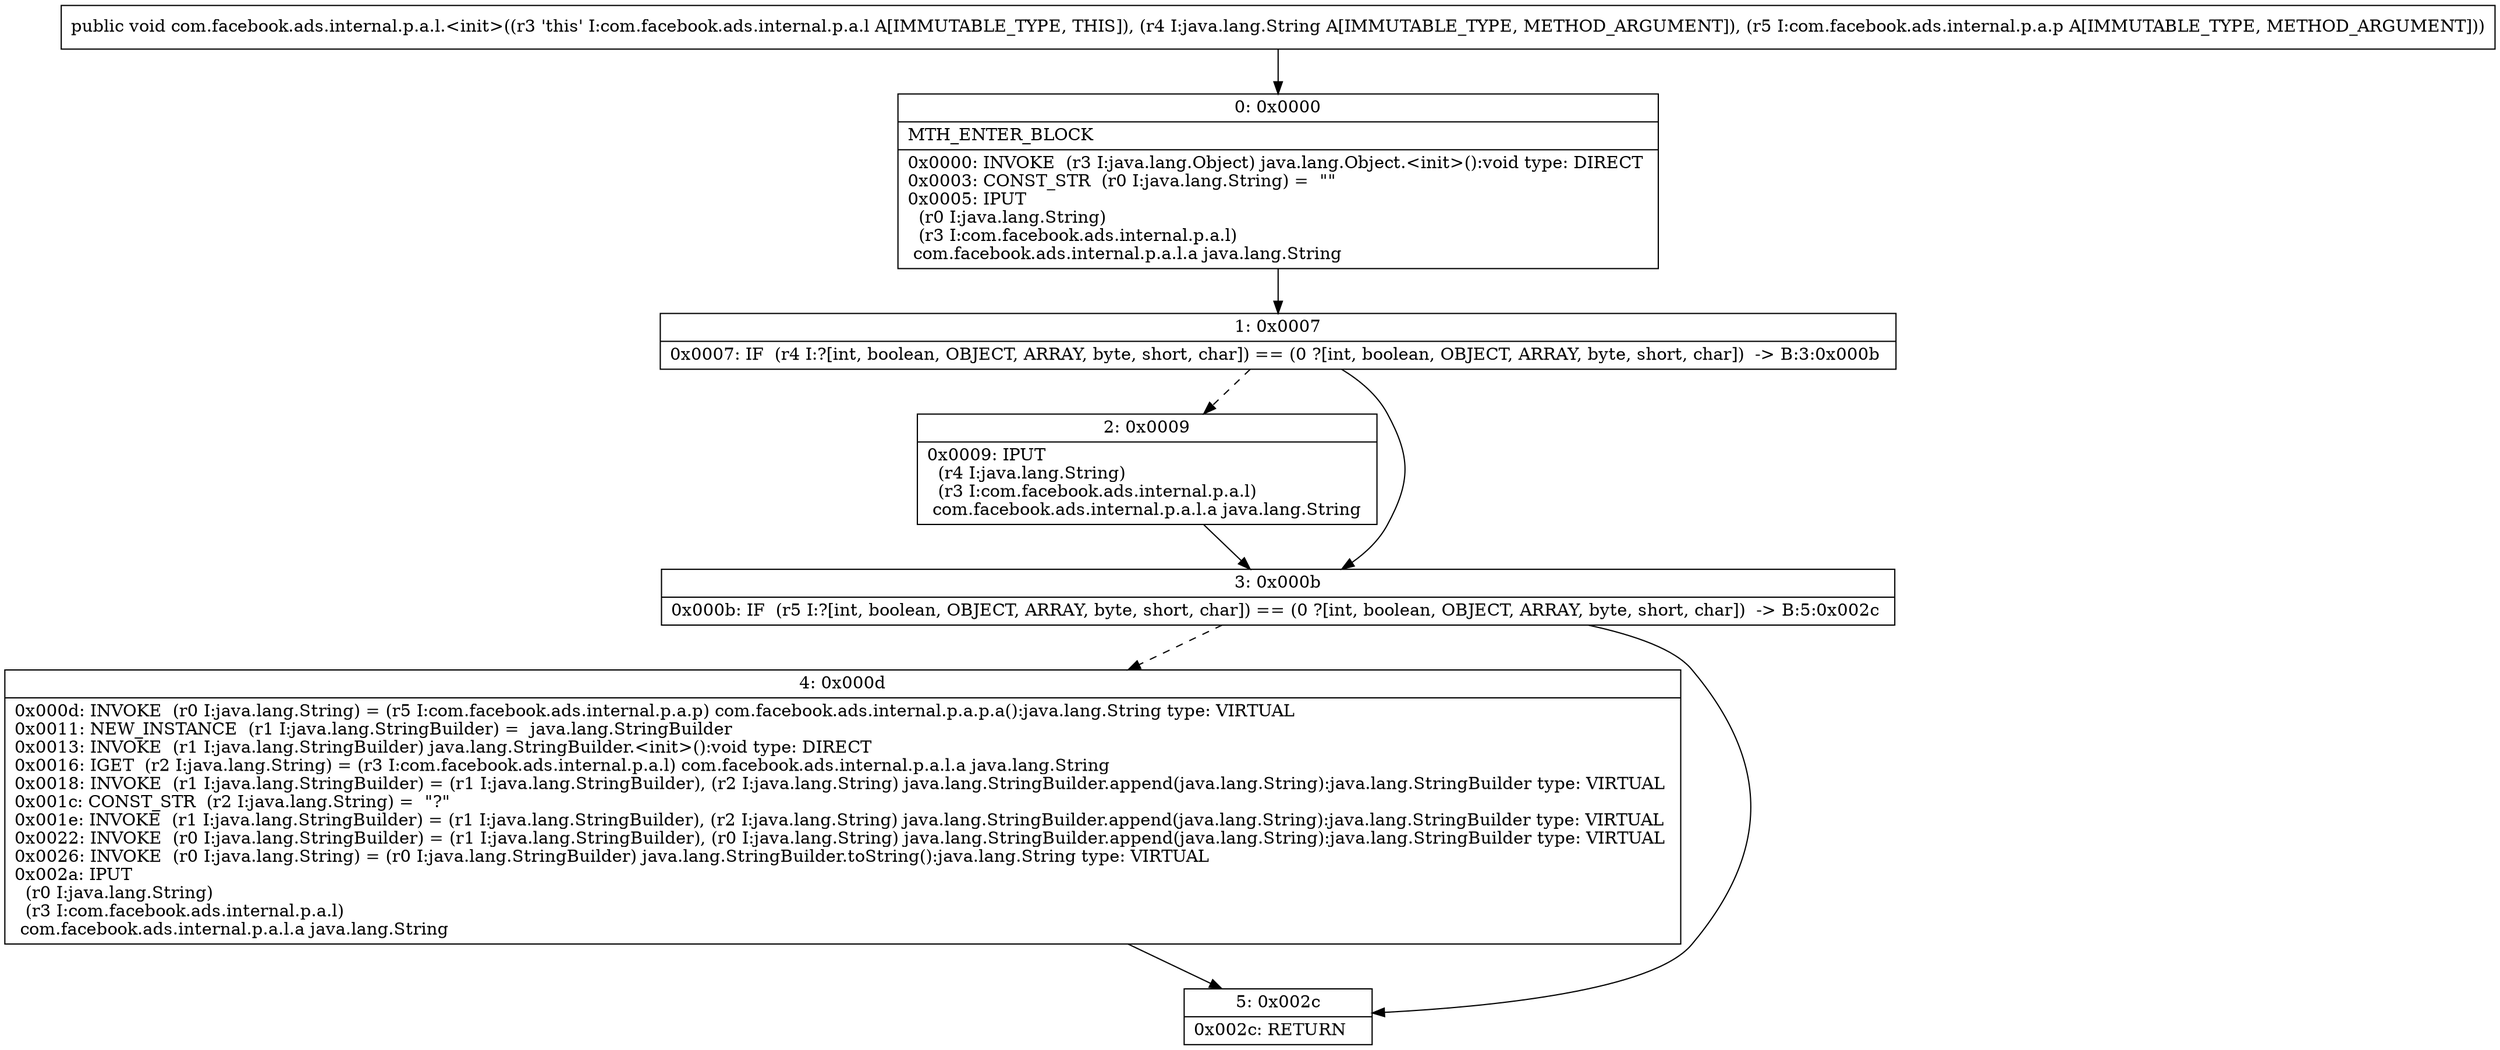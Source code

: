 digraph "CFG forcom.facebook.ads.internal.p.a.l.\<init\>(Ljava\/lang\/String;Lcom\/facebook\/ads\/internal\/p\/a\/p;)V" {
Node_0 [shape=record,label="{0\:\ 0x0000|MTH_ENTER_BLOCK\l|0x0000: INVOKE  (r3 I:java.lang.Object) java.lang.Object.\<init\>():void type: DIRECT \l0x0003: CONST_STR  (r0 I:java.lang.String) =  \"\" \l0x0005: IPUT  \l  (r0 I:java.lang.String)\l  (r3 I:com.facebook.ads.internal.p.a.l)\l com.facebook.ads.internal.p.a.l.a java.lang.String \l}"];
Node_1 [shape=record,label="{1\:\ 0x0007|0x0007: IF  (r4 I:?[int, boolean, OBJECT, ARRAY, byte, short, char]) == (0 ?[int, boolean, OBJECT, ARRAY, byte, short, char])  \-\> B:3:0x000b \l}"];
Node_2 [shape=record,label="{2\:\ 0x0009|0x0009: IPUT  \l  (r4 I:java.lang.String)\l  (r3 I:com.facebook.ads.internal.p.a.l)\l com.facebook.ads.internal.p.a.l.a java.lang.String \l}"];
Node_3 [shape=record,label="{3\:\ 0x000b|0x000b: IF  (r5 I:?[int, boolean, OBJECT, ARRAY, byte, short, char]) == (0 ?[int, boolean, OBJECT, ARRAY, byte, short, char])  \-\> B:5:0x002c \l}"];
Node_4 [shape=record,label="{4\:\ 0x000d|0x000d: INVOKE  (r0 I:java.lang.String) = (r5 I:com.facebook.ads.internal.p.a.p) com.facebook.ads.internal.p.a.p.a():java.lang.String type: VIRTUAL \l0x0011: NEW_INSTANCE  (r1 I:java.lang.StringBuilder) =  java.lang.StringBuilder \l0x0013: INVOKE  (r1 I:java.lang.StringBuilder) java.lang.StringBuilder.\<init\>():void type: DIRECT \l0x0016: IGET  (r2 I:java.lang.String) = (r3 I:com.facebook.ads.internal.p.a.l) com.facebook.ads.internal.p.a.l.a java.lang.String \l0x0018: INVOKE  (r1 I:java.lang.StringBuilder) = (r1 I:java.lang.StringBuilder), (r2 I:java.lang.String) java.lang.StringBuilder.append(java.lang.String):java.lang.StringBuilder type: VIRTUAL \l0x001c: CONST_STR  (r2 I:java.lang.String) =  \"?\" \l0x001e: INVOKE  (r1 I:java.lang.StringBuilder) = (r1 I:java.lang.StringBuilder), (r2 I:java.lang.String) java.lang.StringBuilder.append(java.lang.String):java.lang.StringBuilder type: VIRTUAL \l0x0022: INVOKE  (r0 I:java.lang.StringBuilder) = (r1 I:java.lang.StringBuilder), (r0 I:java.lang.String) java.lang.StringBuilder.append(java.lang.String):java.lang.StringBuilder type: VIRTUAL \l0x0026: INVOKE  (r0 I:java.lang.String) = (r0 I:java.lang.StringBuilder) java.lang.StringBuilder.toString():java.lang.String type: VIRTUAL \l0x002a: IPUT  \l  (r0 I:java.lang.String)\l  (r3 I:com.facebook.ads.internal.p.a.l)\l com.facebook.ads.internal.p.a.l.a java.lang.String \l}"];
Node_5 [shape=record,label="{5\:\ 0x002c|0x002c: RETURN   \l}"];
MethodNode[shape=record,label="{public void com.facebook.ads.internal.p.a.l.\<init\>((r3 'this' I:com.facebook.ads.internal.p.a.l A[IMMUTABLE_TYPE, THIS]), (r4 I:java.lang.String A[IMMUTABLE_TYPE, METHOD_ARGUMENT]), (r5 I:com.facebook.ads.internal.p.a.p A[IMMUTABLE_TYPE, METHOD_ARGUMENT])) }"];
MethodNode -> Node_0;
Node_0 -> Node_1;
Node_1 -> Node_2[style=dashed];
Node_1 -> Node_3;
Node_2 -> Node_3;
Node_3 -> Node_4[style=dashed];
Node_3 -> Node_5;
Node_4 -> Node_5;
}

